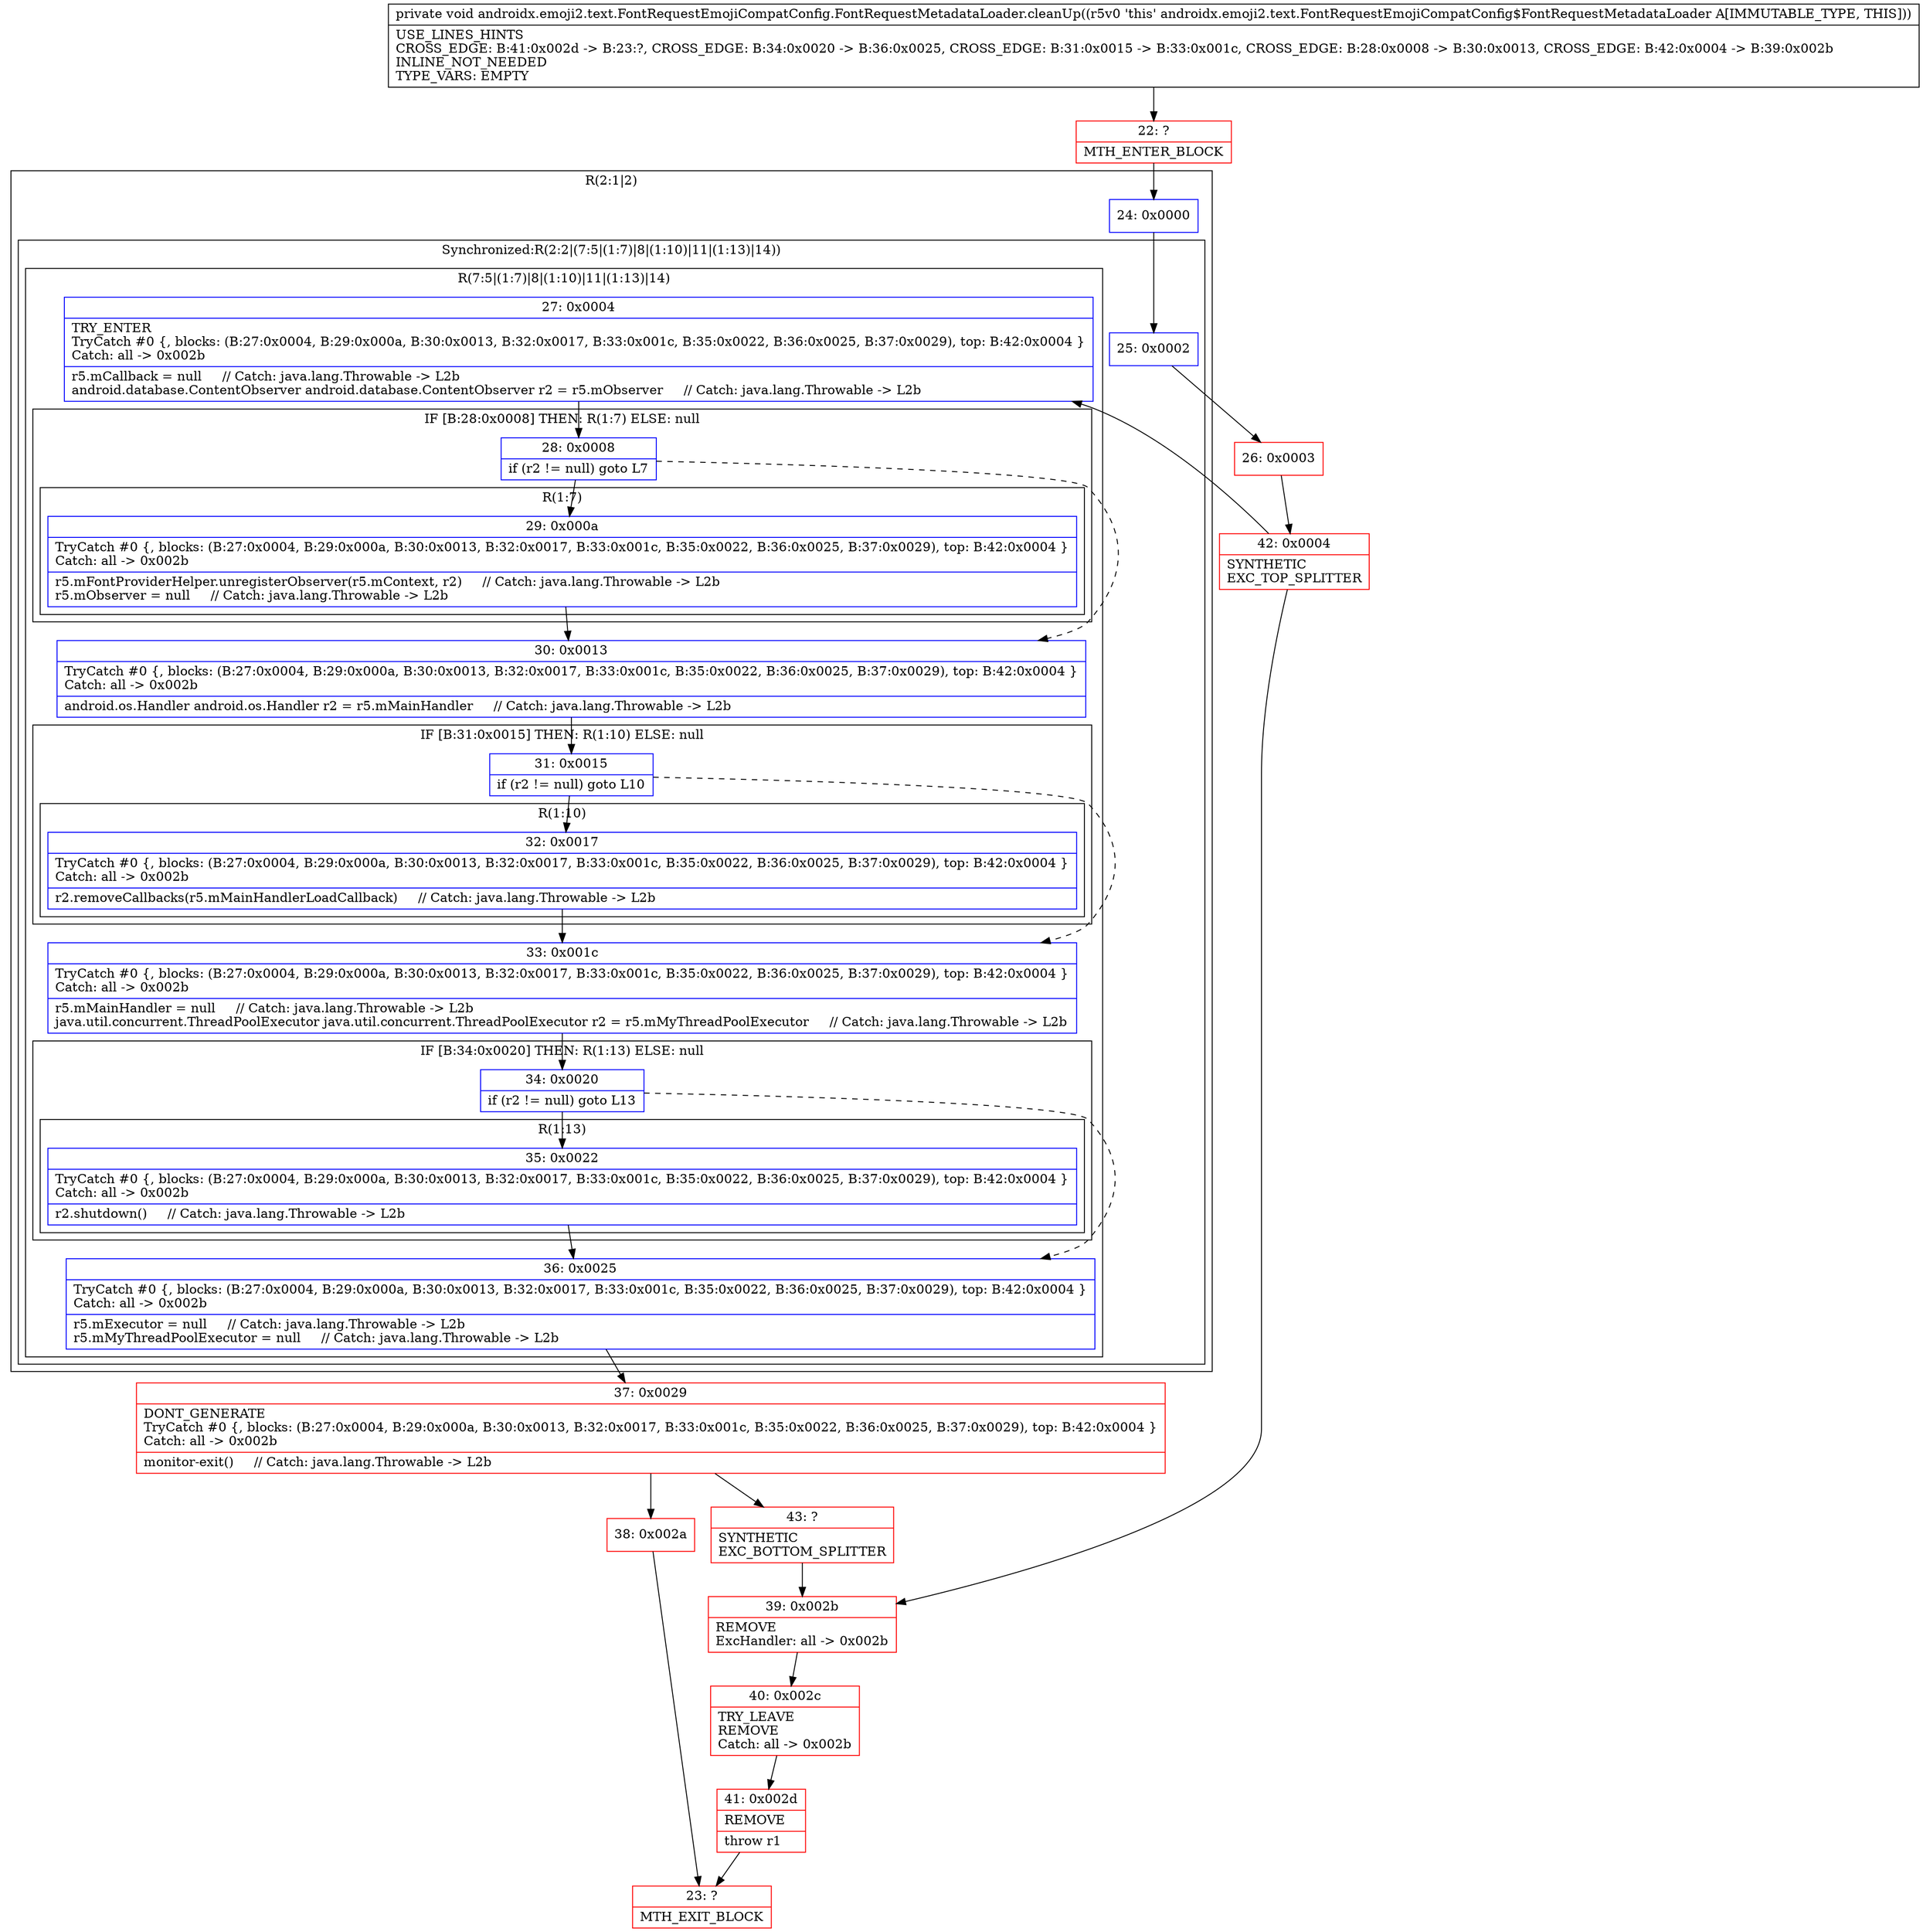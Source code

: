 digraph "CFG forandroidx.emoji2.text.FontRequestEmojiCompatConfig.FontRequestMetadataLoader.cleanUp()V" {
subgraph cluster_Region_1161960455 {
label = "R(2:1|2)";
node [shape=record,color=blue];
Node_24 [shape=record,label="{24\:\ 0x0000}"];
subgraph cluster_SynchronizedRegion_6430068 {
label = "Synchronized:R(2:2|(7:5|(1:7)|8|(1:10)|11|(1:13)|14))";
node [shape=record,color=blue];
Node_25 [shape=record,label="{25\:\ 0x0002}"];
subgraph cluster_Region_32107120 {
label = "R(7:5|(1:7)|8|(1:10)|11|(1:13)|14)";
node [shape=record,color=blue];
Node_27 [shape=record,label="{27\:\ 0x0004|TRY_ENTER\lTryCatch #0 \{, blocks: (B:27:0x0004, B:29:0x000a, B:30:0x0013, B:32:0x0017, B:33:0x001c, B:35:0x0022, B:36:0x0025, B:37:0x0029), top: B:42:0x0004 \}\lCatch: all \-\> 0x002b\l|r5.mCallback = null     \/\/ Catch: java.lang.Throwable \-\> L2b\landroid.database.ContentObserver android.database.ContentObserver r2 = r5.mObserver     \/\/ Catch: java.lang.Throwable \-\> L2b\l}"];
subgraph cluster_IfRegion_1693981632 {
label = "IF [B:28:0x0008] THEN: R(1:7) ELSE: null";
node [shape=record,color=blue];
Node_28 [shape=record,label="{28\:\ 0x0008|if (r2 != null) goto L7\l}"];
subgraph cluster_Region_1801136830 {
label = "R(1:7)";
node [shape=record,color=blue];
Node_29 [shape=record,label="{29\:\ 0x000a|TryCatch #0 \{, blocks: (B:27:0x0004, B:29:0x000a, B:30:0x0013, B:32:0x0017, B:33:0x001c, B:35:0x0022, B:36:0x0025, B:37:0x0029), top: B:42:0x0004 \}\lCatch: all \-\> 0x002b\l|r5.mFontProviderHelper.unregisterObserver(r5.mContext, r2)     \/\/ Catch: java.lang.Throwable \-\> L2b\lr5.mObserver = null     \/\/ Catch: java.lang.Throwable \-\> L2b\l}"];
}
}
Node_30 [shape=record,label="{30\:\ 0x0013|TryCatch #0 \{, blocks: (B:27:0x0004, B:29:0x000a, B:30:0x0013, B:32:0x0017, B:33:0x001c, B:35:0x0022, B:36:0x0025, B:37:0x0029), top: B:42:0x0004 \}\lCatch: all \-\> 0x002b\l|android.os.Handler android.os.Handler r2 = r5.mMainHandler     \/\/ Catch: java.lang.Throwable \-\> L2b\l}"];
subgraph cluster_IfRegion_1902475921 {
label = "IF [B:31:0x0015] THEN: R(1:10) ELSE: null";
node [shape=record,color=blue];
Node_31 [shape=record,label="{31\:\ 0x0015|if (r2 != null) goto L10\l}"];
subgraph cluster_Region_1066509479 {
label = "R(1:10)";
node [shape=record,color=blue];
Node_32 [shape=record,label="{32\:\ 0x0017|TryCatch #0 \{, blocks: (B:27:0x0004, B:29:0x000a, B:30:0x0013, B:32:0x0017, B:33:0x001c, B:35:0x0022, B:36:0x0025, B:37:0x0029), top: B:42:0x0004 \}\lCatch: all \-\> 0x002b\l|r2.removeCallbacks(r5.mMainHandlerLoadCallback)     \/\/ Catch: java.lang.Throwable \-\> L2b\l}"];
}
}
Node_33 [shape=record,label="{33\:\ 0x001c|TryCatch #0 \{, blocks: (B:27:0x0004, B:29:0x000a, B:30:0x0013, B:32:0x0017, B:33:0x001c, B:35:0x0022, B:36:0x0025, B:37:0x0029), top: B:42:0x0004 \}\lCatch: all \-\> 0x002b\l|r5.mMainHandler = null     \/\/ Catch: java.lang.Throwable \-\> L2b\ljava.util.concurrent.ThreadPoolExecutor java.util.concurrent.ThreadPoolExecutor r2 = r5.mMyThreadPoolExecutor     \/\/ Catch: java.lang.Throwable \-\> L2b\l}"];
subgraph cluster_IfRegion_462659214 {
label = "IF [B:34:0x0020] THEN: R(1:13) ELSE: null";
node [shape=record,color=blue];
Node_34 [shape=record,label="{34\:\ 0x0020|if (r2 != null) goto L13\l}"];
subgraph cluster_Region_699353496 {
label = "R(1:13)";
node [shape=record,color=blue];
Node_35 [shape=record,label="{35\:\ 0x0022|TryCatch #0 \{, blocks: (B:27:0x0004, B:29:0x000a, B:30:0x0013, B:32:0x0017, B:33:0x001c, B:35:0x0022, B:36:0x0025, B:37:0x0029), top: B:42:0x0004 \}\lCatch: all \-\> 0x002b\l|r2.shutdown()     \/\/ Catch: java.lang.Throwable \-\> L2b\l}"];
}
}
Node_36 [shape=record,label="{36\:\ 0x0025|TryCatch #0 \{, blocks: (B:27:0x0004, B:29:0x000a, B:30:0x0013, B:32:0x0017, B:33:0x001c, B:35:0x0022, B:36:0x0025, B:37:0x0029), top: B:42:0x0004 \}\lCatch: all \-\> 0x002b\l|r5.mExecutor = null     \/\/ Catch: java.lang.Throwable \-\> L2b\lr5.mMyThreadPoolExecutor = null     \/\/ Catch: java.lang.Throwable \-\> L2b\l}"];
}
}
}
Node_22 [shape=record,color=red,label="{22\:\ ?|MTH_ENTER_BLOCK\l}"];
Node_26 [shape=record,color=red,label="{26\:\ 0x0003}"];
Node_42 [shape=record,color=red,label="{42\:\ 0x0004|SYNTHETIC\lEXC_TOP_SPLITTER\l}"];
Node_37 [shape=record,color=red,label="{37\:\ 0x0029|DONT_GENERATE\lTryCatch #0 \{, blocks: (B:27:0x0004, B:29:0x000a, B:30:0x0013, B:32:0x0017, B:33:0x001c, B:35:0x0022, B:36:0x0025, B:37:0x0029), top: B:42:0x0004 \}\lCatch: all \-\> 0x002b\l|monitor\-exit()     \/\/ Catch: java.lang.Throwable \-\> L2b\l}"];
Node_38 [shape=record,color=red,label="{38\:\ 0x002a}"];
Node_23 [shape=record,color=red,label="{23\:\ ?|MTH_EXIT_BLOCK\l}"];
Node_43 [shape=record,color=red,label="{43\:\ ?|SYNTHETIC\lEXC_BOTTOM_SPLITTER\l}"];
Node_39 [shape=record,color=red,label="{39\:\ 0x002b|REMOVE\lExcHandler: all \-\> 0x002b\l}"];
Node_40 [shape=record,color=red,label="{40\:\ 0x002c|TRY_LEAVE\lREMOVE\lCatch: all \-\> 0x002b\l}"];
Node_41 [shape=record,color=red,label="{41\:\ 0x002d|REMOVE\l|throw r1\l}"];
MethodNode[shape=record,label="{private void androidx.emoji2.text.FontRequestEmojiCompatConfig.FontRequestMetadataLoader.cleanUp((r5v0 'this' androidx.emoji2.text.FontRequestEmojiCompatConfig$FontRequestMetadataLoader A[IMMUTABLE_TYPE, THIS]))  | USE_LINES_HINTS\lCROSS_EDGE: B:41:0x002d \-\> B:23:?, CROSS_EDGE: B:34:0x0020 \-\> B:36:0x0025, CROSS_EDGE: B:31:0x0015 \-\> B:33:0x001c, CROSS_EDGE: B:28:0x0008 \-\> B:30:0x0013, CROSS_EDGE: B:42:0x0004 \-\> B:39:0x002b\lINLINE_NOT_NEEDED\lTYPE_VARS: EMPTY\l}"];
MethodNode -> Node_22;Node_24 -> Node_25;
Node_25 -> Node_26;
Node_27 -> Node_28;
Node_28 -> Node_29;
Node_28 -> Node_30[style=dashed];
Node_29 -> Node_30;
Node_30 -> Node_31;
Node_31 -> Node_32;
Node_31 -> Node_33[style=dashed];
Node_32 -> Node_33;
Node_33 -> Node_34;
Node_34 -> Node_35;
Node_34 -> Node_36[style=dashed];
Node_35 -> Node_36;
Node_36 -> Node_37;
Node_22 -> Node_24;
Node_26 -> Node_42;
Node_42 -> Node_27;
Node_42 -> Node_39;
Node_37 -> Node_38;
Node_37 -> Node_43;
Node_38 -> Node_23;
Node_43 -> Node_39;
Node_39 -> Node_40;
Node_40 -> Node_41;
Node_41 -> Node_23;
}

